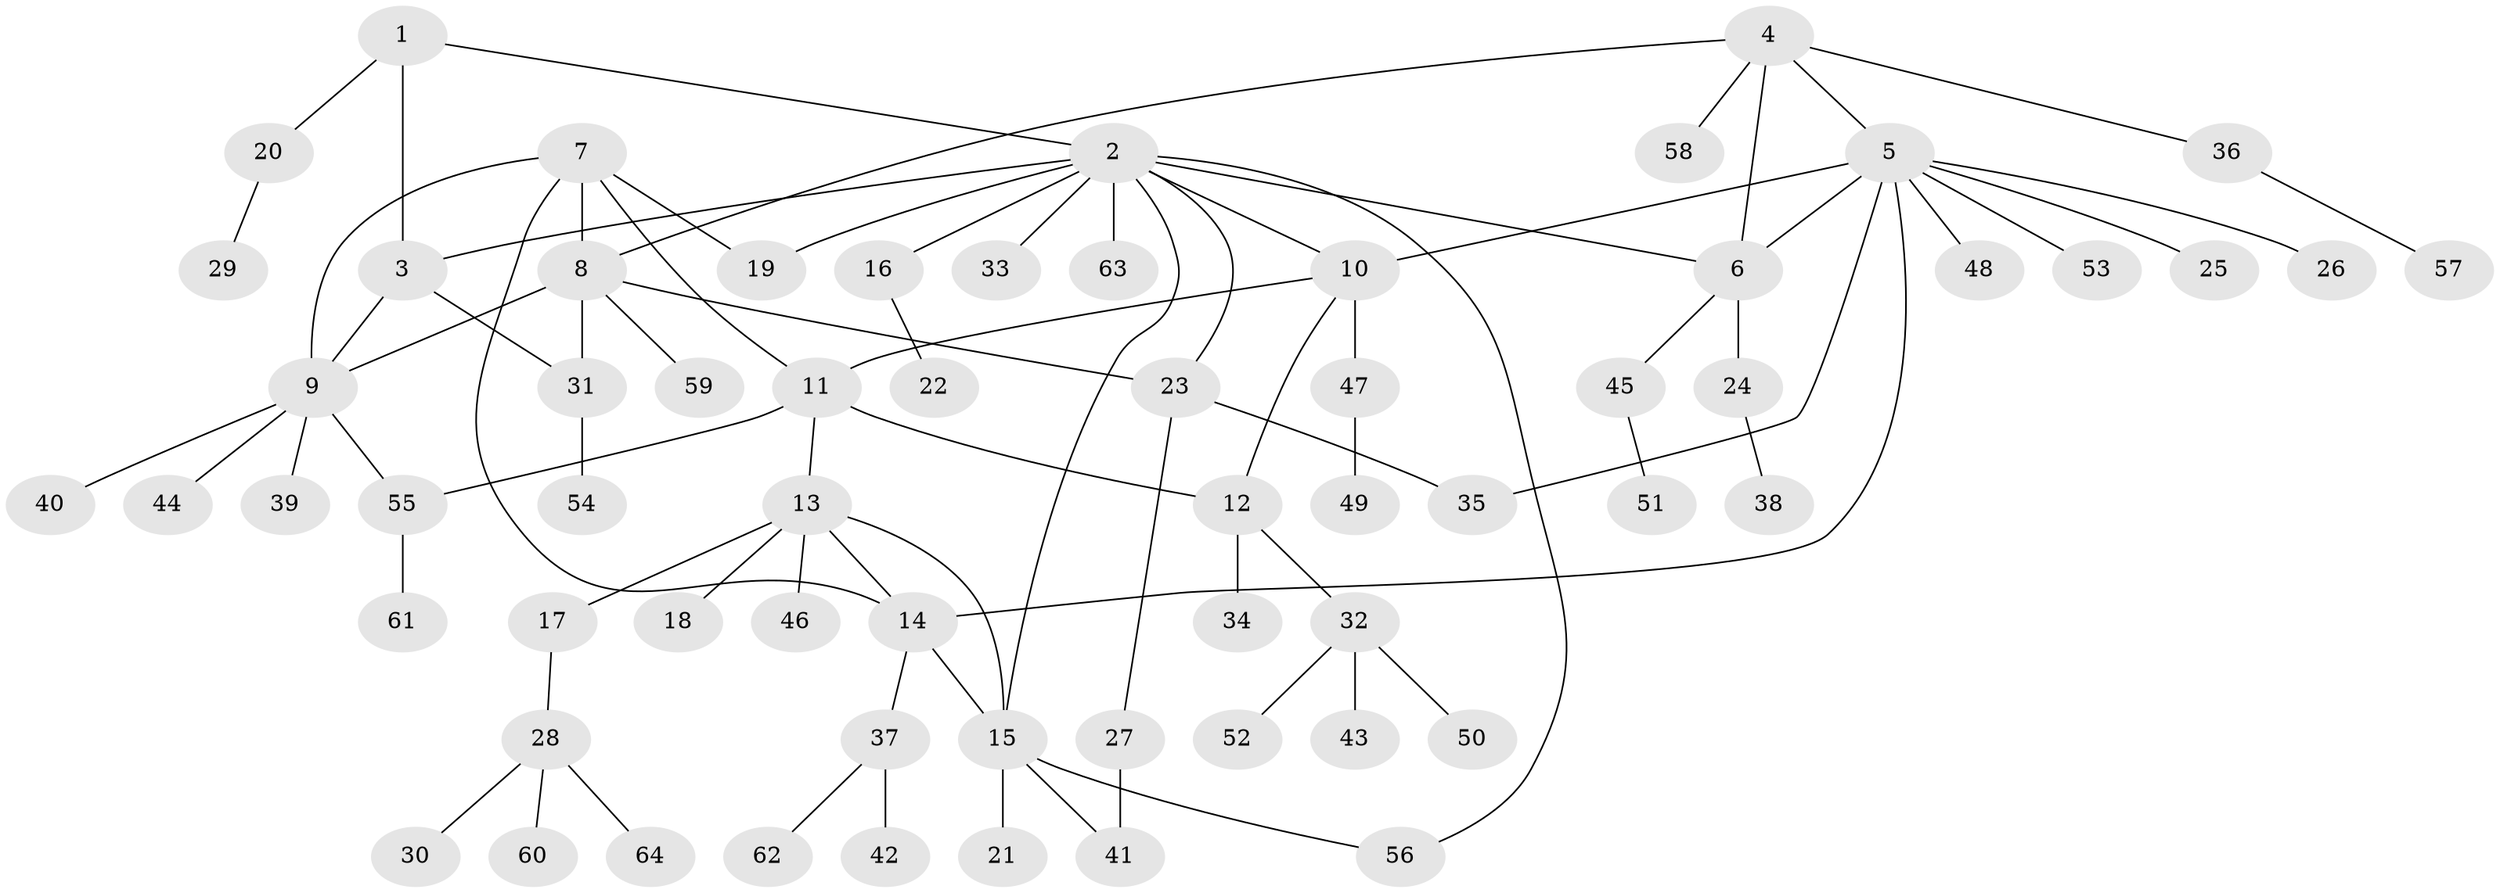 // Generated by graph-tools (version 1.1) at 2025/50/03/09/25 03:50:33]
// undirected, 64 vertices, 81 edges
graph export_dot {
graph [start="1"]
  node [color=gray90,style=filled];
  1;
  2;
  3;
  4;
  5;
  6;
  7;
  8;
  9;
  10;
  11;
  12;
  13;
  14;
  15;
  16;
  17;
  18;
  19;
  20;
  21;
  22;
  23;
  24;
  25;
  26;
  27;
  28;
  29;
  30;
  31;
  32;
  33;
  34;
  35;
  36;
  37;
  38;
  39;
  40;
  41;
  42;
  43;
  44;
  45;
  46;
  47;
  48;
  49;
  50;
  51;
  52;
  53;
  54;
  55;
  56;
  57;
  58;
  59;
  60;
  61;
  62;
  63;
  64;
  1 -- 2;
  1 -- 3;
  1 -- 20;
  2 -- 3;
  2 -- 6;
  2 -- 10;
  2 -- 15;
  2 -- 16;
  2 -- 19;
  2 -- 23;
  2 -- 33;
  2 -- 56;
  2 -- 63;
  3 -- 9;
  3 -- 31;
  4 -- 5;
  4 -- 6;
  4 -- 8;
  4 -- 36;
  4 -- 58;
  5 -- 6;
  5 -- 10;
  5 -- 14;
  5 -- 25;
  5 -- 26;
  5 -- 35;
  5 -- 48;
  5 -- 53;
  6 -- 24;
  6 -- 45;
  7 -- 8;
  7 -- 9;
  7 -- 11;
  7 -- 14;
  7 -- 19;
  8 -- 9;
  8 -- 23;
  8 -- 31;
  8 -- 59;
  9 -- 39;
  9 -- 40;
  9 -- 44;
  9 -- 55;
  10 -- 11;
  10 -- 12;
  10 -- 47;
  11 -- 12;
  11 -- 13;
  11 -- 55;
  12 -- 32;
  12 -- 34;
  13 -- 14;
  13 -- 15;
  13 -- 17;
  13 -- 18;
  13 -- 46;
  14 -- 15;
  14 -- 37;
  15 -- 21;
  15 -- 41;
  15 -- 56;
  16 -- 22;
  17 -- 28;
  20 -- 29;
  23 -- 27;
  23 -- 35;
  24 -- 38;
  27 -- 41;
  28 -- 30;
  28 -- 60;
  28 -- 64;
  31 -- 54;
  32 -- 43;
  32 -- 50;
  32 -- 52;
  36 -- 57;
  37 -- 42;
  37 -- 62;
  45 -- 51;
  47 -- 49;
  55 -- 61;
}
